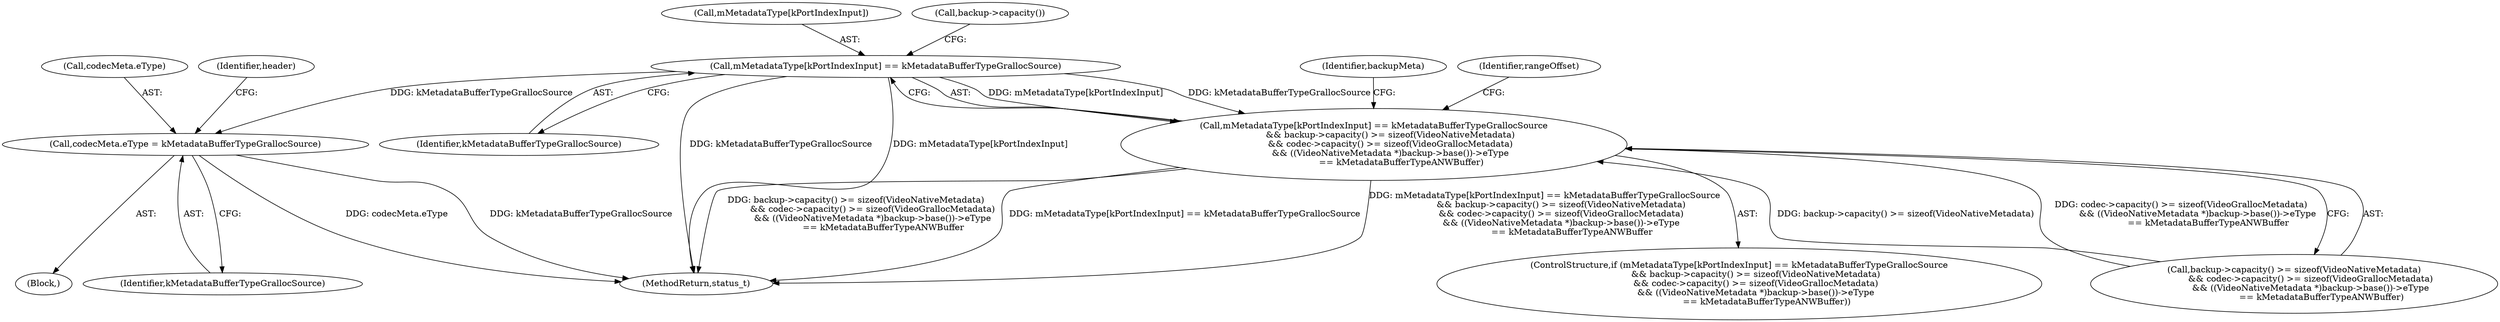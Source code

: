digraph "1_Android_2c75e1c3b98e4e94f50c63e2b7694be5f948477c@array" {
"1000162" [label="(Call,mMetadataType[kPortIndexInput] == kMetadataBufferTypeGrallocSource)"];
"1000161" [label="(Call,mMetadataType[kPortIndexInput] == kMetadataBufferTypeGrallocSource\n            && backup->capacity() >= sizeof(VideoNativeMetadata)\n            && codec->capacity() >= sizeof(VideoGrallocMetadata)\n            && ((VideoNativeMetadata *)backup->base())->eType\n                    == kMetadataBufferTypeANWBuffer)"];
"1000226" [label="(Call,codecMeta.eType = kMetadataBufferTypeGrallocSource)"];
"1000163" [label="(Call,mMetadataType[kPortIndexInput])"];
"1000169" [label="(Call,backup->capacity())"];
"1000250" [label="(Identifier,rangeOffset)"];
"1000161" [label="(Call,mMetadataType[kPortIndexInput] == kMetadataBufferTypeGrallocSource\n            && backup->capacity() >= sizeof(VideoNativeMetadata)\n            && codec->capacity() >= sizeof(VideoGrallocMetadata)\n            && ((VideoNativeMetadata *)backup->base())->eType\n                    == kMetadataBufferTypeANWBuffer)"];
"1000162" [label="(Call,mMetadataType[kPortIndexInput] == kMetadataBufferTypeGrallocSource)"];
"1000166" [label="(Identifier,kMetadataBufferTypeGrallocSource)"];
"1000160" [label="(ControlStructure,if (mMetadataType[kPortIndexInput] == kMetadataBufferTypeGrallocSource\n            && backup->capacity() >= sizeof(VideoNativeMetadata)\n            && codec->capacity() >= sizeof(VideoGrallocMetadata)\n            && ((VideoNativeMetadata *)backup->base())->eType\n                    == kMetadataBufferTypeANWBuffer))"];
"1000184" [label="(Block,)"];
"1000230" [label="(Identifier,kMetadataBufferTypeGrallocSource)"];
"1000167" [label="(Call,backup->capacity() >= sizeof(VideoNativeMetadata)\n            && codec->capacity() >= sizeof(VideoGrallocMetadata)\n            && ((VideoNativeMetadata *)backup->base())->eType\n                    == kMetadataBufferTypeANWBuffer)"];
"1000299" [label="(MethodReturn,status_t)"];
"1000227" [label="(Call,codecMeta.eType)"];
"1000226" [label="(Call,codecMeta.eType = kMetadataBufferTypeGrallocSource)"];
"1000233" [label="(Identifier,header)"];
"1000187" [label="(Identifier,backupMeta)"];
"1000162" -> "1000161"  [label="AST: "];
"1000162" -> "1000166"  [label="CFG: "];
"1000163" -> "1000162"  [label="AST: "];
"1000166" -> "1000162"  [label="AST: "];
"1000169" -> "1000162"  [label="CFG: "];
"1000161" -> "1000162"  [label="CFG: "];
"1000162" -> "1000299"  [label="DDG: kMetadataBufferTypeGrallocSource"];
"1000162" -> "1000299"  [label="DDG: mMetadataType[kPortIndexInput]"];
"1000162" -> "1000161"  [label="DDG: mMetadataType[kPortIndexInput]"];
"1000162" -> "1000161"  [label="DDG: kMetadataBufferTypeGrallocSource"];
"1000162" -> "1000226"  [label="DDG: kMetadataBufferTypeGrallocSource"];
"1000161" -> "1000160"  [label="AST: "];
"1000161" -> "1000167"  [label="CFG: "];
"1000167" -> "1000161"  [label="AST: "];
"1000187" -> "1000161"  [label="CFG: "];
"1000250" -> "1000161"  [label="CFG: "];
"1000161" -> "1000299"  [label="DDG: backup->capacity() >= sizeof(VideoNativeMetadata)\n            && codec->capacity() >= sizeof(VideoGrallocMetadata)\n            && ((VideoNativeMetadata *)backup->base())->eType\n                    == kMetadataBufferTypeANWBuffer"];
"1000161" -> "1000299"  [label="DDG: mMetadataType[kPortIndexInput] == kMetadataBufferTypeGrallocSource"];
"1000161" -> "1000299"  [label="DDG: mMetadataType[kPortIndexInput] == kMetadataBufferTypeGrallocSource\n            && backup->capacity() >= sizeof(VideoNativeMetadata)\n            && codec->capacity() >= sizeof(VideoGrallocMetadata)\n            && ((VideoNativeMetadata *)backup->base())->eType\n                    == kMetadataBufferTypeANWBuffer"];
"1000167" -> "1000161"  [label="DDG: backup->capacity() >= sizeof(VideoNativeMetadata)"];
"1000167" -> "1000161"  [label="DDG: codec->capacity() >= sizeof(VideoGrallocMetadata)\n            && ((VideoNativeMetadata *)backup->base())->eType\n                    == kMetadataBufferTypeANWBuffer"];
"1000226" -> "1000184"  [label="AST: "];
"1000226" -> "1000230"  [label="CFG: "];
"1000227" -> "1000226"  [label="AST: "];
"1000230" -> "1000226"  [label="AST: "];
"1000233" -> "1000226"  [label="CFG: "];
"1000226" -> "1000299"  [label="DDG: codecMeta.eType"];
"1000226" -> "1000299"  [label="DDG: kMetadataBufferTypeGrallocSource"];
}
